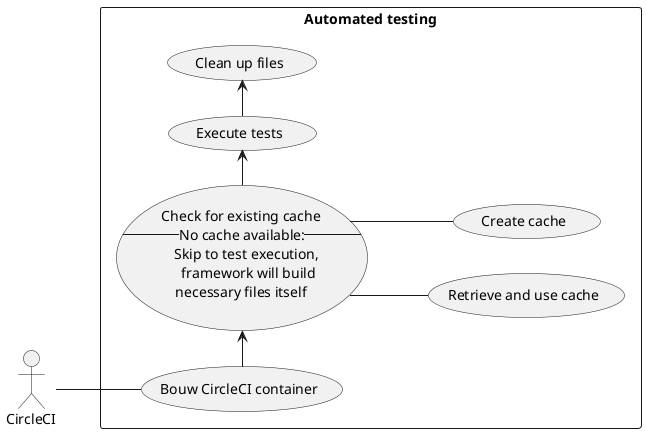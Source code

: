 @startuml usecase
left to right direction
skinparam linetype ortho

actor CI as "CircleCI"

rectangle "Automated testing" {
    usecase start as "Bouw CircleCI container"
    usecase searchcache as "Check for existing cache
    --No cache available:--
        Skip to test execution, 
        framework will build
        necessary files itself"
    usecase getcache as "Retrieve and use cache"
    usecase run as "Execute tests"
    usecase cleanup as "Clean up files"
    usecase addcache as "Create cache"
}

CI -- start
start -> searchcache
searchcache -- getcache
searchcache -- addcache
searchcache -> run
run -> cleanup

@enduml